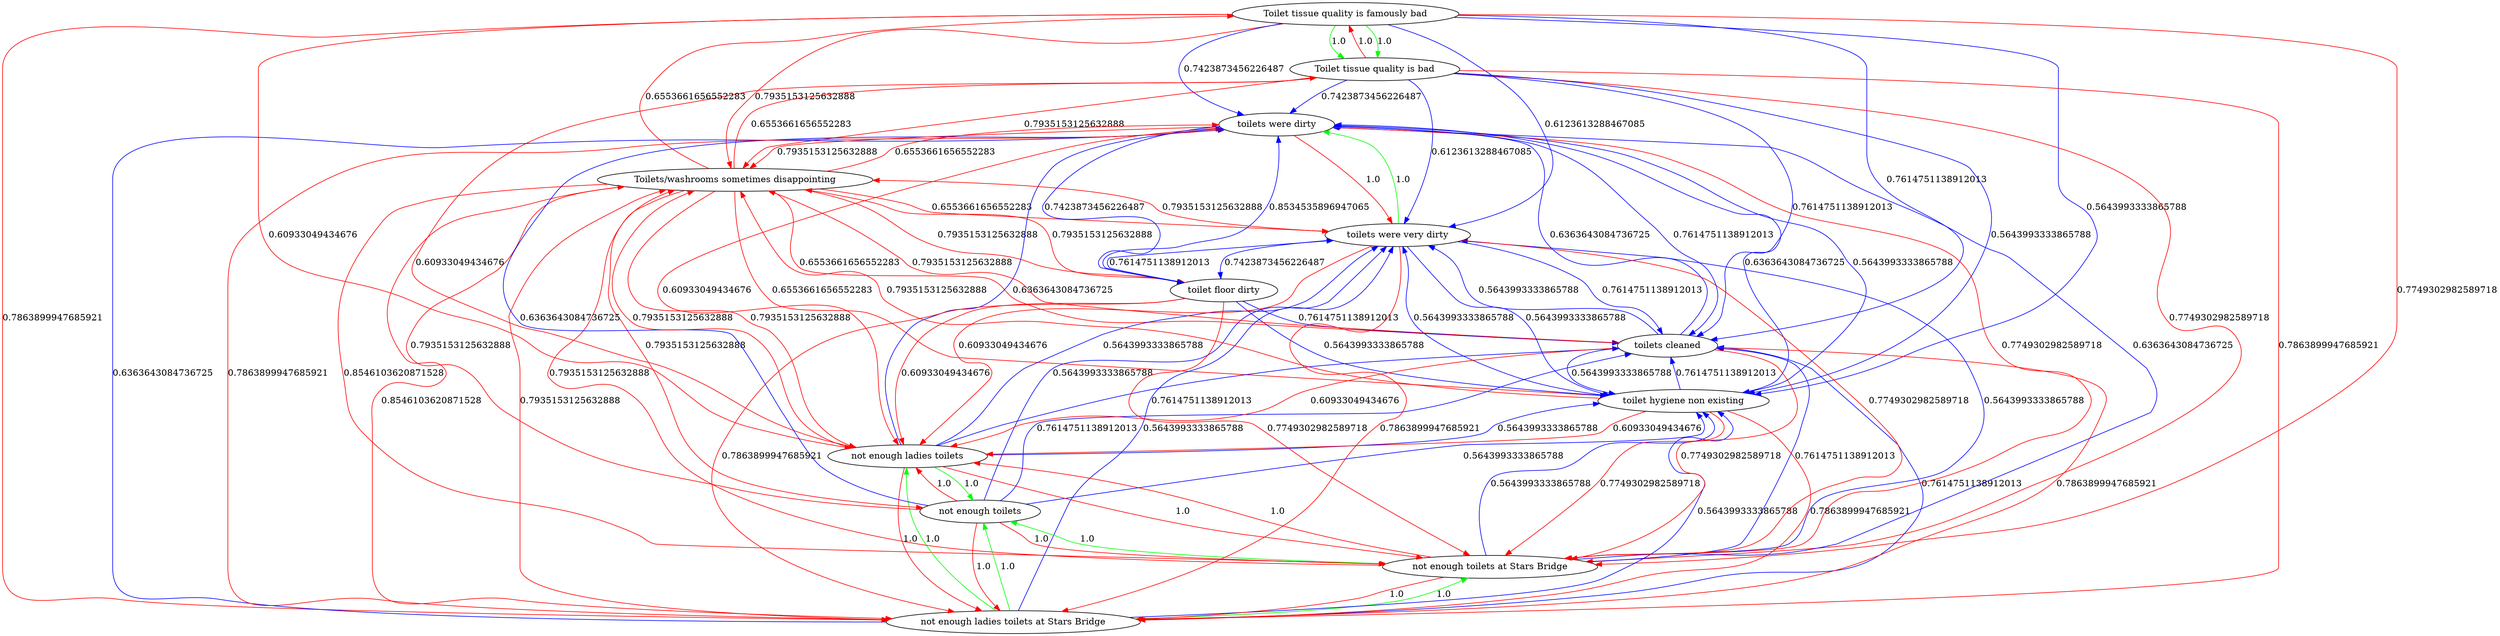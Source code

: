 digraph rawGraph {
"Toilet tissue quality is famously bad";"Toilet tissue quality is bad";"Toilets/washrooms sometimes disappointing";"not enough ladies toilets at Stars Bridge";"not enough toilets at Stars Bridge";"not enough toilets";"not enough ladies toilets";"toilet floor dirty";"toilet hygiene non existing";"toilets cleaned";"toilets were very dirty";"toilets were dirty";"Toilet tissue quality is famously bad" -> "Toilet tissue quality is bad" [label=1.0] [color=green]
"Toilet tissue quality is famously bad" -> "Toilet tissue quality is bad" [label=1.0] [color=green]
"Toilet tissue quality is bad" -> "Toilet tissue quality is famously bad" [label=1.0] [color=red]
"Toilet tissue quality is famously bad" -> "Toilets/washrooms sometimes disappointing" [label=0.7935153125632888] [color=red]
"Toilet tissue quality is bad" -> "Toilets/washrooms sometimes disappointing" [label=0.7935153125632888] [color=red]
"Toilets/washrooms sometimes disappointing" -> "Toilet tissue quality is famously bad" [label=0.6553661656552283] [color=red]
"Toilets/washrooms sometimes disappointing" -> "Toilet tissue quality is bad" [label=0.6553661656552283] [color=red]
"not enough ladies toilets at Stars Bridge" -> "not enough toilets at Stars Bridge" [label=1.0] [color=green]
"not enough toilets at Stars Bridge" -> "not enough toilets" [label=1.0] [color=green]
"not enough ladies toilets at Stars Bridge" -> "not enough ladies toilets" [label=1.0] [color=green]
"not enough ladies toilets" -> "not enough toilets" [label=1.0] [color=green]
"not enough ladies toilets at Stars Bridge" -> "not enough toilets" [label=1.0] [color=green]
"not enough toilets at Stars Bridge" -> "not enough ladies toilets at Stars Bridge" [label=1.0] [color=red]
"not enough toilets at Stars Bridge" -> "not enough ladies toilets" [label=1.0] [color=red]
"not enough toilets" -> "not enough ladies toilets at Stars Bridge" [label=1.0] [color=red]
"not enough toilets" -> "not enough toilets at Stars Bridge" [label=1.0] [color=red]
"not enough toilets" -> "not enough ladies toilets" [label=1.0] [color=red]
"not enough ladies toilets" -> "not enough ladies toilets at Stars Bridge" [label=1.0] [color=red]
"not enough ladies toilets" -> "not enough toilets at Stars Bridge" [label=1.0] [color=red]
"Toilet tissue quality is famously bad" -> "not enough ladies toilets at Stars Bridge" [label=0.7863899947685921] [color=red]
"Toilet tissue quality is famously bad" -> "not enough toilets at Stars Bridge" [label=0.7749302982589718] [color=red]
"Toilet tissue quality is famously bad" -> "not enough ladies toilets" [label=0.60933049434676] [color=red]
"Toilet tissue quality is bad" -> "not enough ladies toilets at Stars Bridge" [label=0.7863899947685921] [color=red]
"Toilet tissue quality is bad" -> "not enough toilets at Stars Bridge" [label=0.7749302982589718] [color=red]
"Toilet tissue quality is bad" -> "not enough ladies toilets" [label=0.60933049434676] [color=red]
"Toilets/washrooms sometimes disappointing" -> "not enough ladies toilets at Stars Bridge" [label=0.8546103620871528] [color=red]
"Toilets/washrooms sometimes disappointing" -> "not enough toilets at Stars Bridge" [label=0.8546103620871528] [color=red]
"Toilets/washrooms sometimes disappointing" -> "not enough toilets" [label=0.7935153125632888] [color=red]
"Toilets/washrooms sometimes disappointing" -> "not enough ladies toilets" [label=0.7935153125632888] [color=red]
"not enough ladies toilets at Stars Bridge" -> "Toilets/washrooms sometimes disappointing" [label=0.7935153125632888] [color=red]
"not enough toilets at Stars Bridge" -> "Toilets/washrooms sometimes disappointing" [label=0.7935153125632888] [color=red]
"not enough toilets" -> "Toilets/washrooms sometimes disappointing" [label=0.7935153125632888] [color=red]
"not enough ladies toilets" -> "Toilets/washrooms sometimes disappointing" [label=0.7935153125632888] [color=red]
"Toilets/washrooms sometimes disappointing" -> "toilet floor dirty" [label=0.7935153125632888] [color=red]
"toilet floor dirty" -> "Toilets/washrooms sometimes disappointing" [label=0.7935153125632888] [color=red]
"toilet floor dirty" -> "not enough ladies toilets at Stars Bridge" [label=0.7863899947685921] [color=red]
"toilet floor dirty" -> "not enough toilets at Stars Bridge" [label=0.7749302982589718] [color=red]
"toilet floor dirty" -> "not enough ladies toilets" [label=0.60933049434676] [color=red]
"Toilet tissue quality is famously bad" -> "toilet hygiene non existing" [label=0.5643993333865788] [color=blue]
"Toilet tissue quality is bad" -> "toilet hygiene non existing" [label=0.5643993333865788] [color=blue]
"Toilets/washrooms sometimes disappointing" -> "toilet hygiene non existing" [label=0.6553661656552283] [color=red]
"not enough ladies toilets at Stars Bridge" -> "toilet hygiene non existing" [label=0.5643993333865788] [color=blue]
"not enough toilets at Stars Bridge" -> "toilet hygiene non existing" [label=0.5643993333865788] [color=blue]
"not enough toilets" -> "toilet hygiene non existing" [label=0.5643993333865788] [color=blue]
"not enough ladies toilets" -> "toilet hygiene non existing" [label=0.5643993333865788] [color=blue]
"toilet floor dirty" -> "toilet hygiene non existing" [label=0.5643993333865788] [color=blue]
"toilet hygiene non existing" -> "Toilets/washrooms sometimes disappointing" [label=0.7935153125632888] [color=red]
"toilet hygiene non existing" -> "not enough ladies toilets at Stars Bridge" [label=0.7863899947685921] [color=red]
"toilet hygiene non existing" -> "not enough toilets at Stars Bridge" [label=0.7749302982589718] [color=red]
"toilet hygiene non existing" -> "not enough ladies toilets" [label=0.60933049434676] [color=red]
"Toilet tissue quality is famously bad" -> "toilets cleaned" [label=0.7614751138912013] [color=blue]
"Toilet tissue quality is bad" -> "toilets cleaned" [label=0.7614751138912013] [color=blue]
"Toilets/washrooms sometimes disappointing" -> "toilets cleaned" [label=0.6553661656552283] [color=red]
"not enough ladies toilets at Stars Bridge" -> "toilets cleaned" [label=0.7614751138912013] [color=blue]
"not enough toilets at Stars Bridge" -> "toilets cleaned" [label=0.7614751138912013] [color=blue]
"not enough toilets" -> "toilets cleaned" [label=0.7614751138912013] [color=blue]
"not enough ladies toilets" -> "toilets cleaned" [label=0.7614751138912013] [color=blue]
"toilet floor dirty" -> "toilets cleaned" [label=0.7614751138912013] [color=blue]
"toilet hygiene non existing" -> "toilets cleaned" [label=0.7614751138912013] [color=blue]
"toilets cleaned" -> "Toilets/washrooms sometimes disappointing" [label=0.7935153125632888] [color=red]
"toilets cleaned" -> "not enough ladies toilets at Stars Bridge" [label=0.7863899947685921] [color=red]
"toilets cleaned" -> "not enough toilets at Stars Bridge" [label=0.7749302982589718] [color=red]
"toilets cleaned" -> "not enough ladies toilets" [label=0.60933049434676] [color=red]
"toilets cleaned" -> "toilet hygiene non existing" [label=0.5643993333865788] [color=blue]
"toilets were very dirty" -> "toilets were dirty" [label=1.0] [color=green]
"toilets were dirty" -> "toilets were very dirty" [label=1.0] [color=red]
"Toilet tissue quality is famously bad" -> "toilets were very dirty" [label=0.6123613288467085] [color=blue]
"Toilet tissue quality is famously bad" -> "toilets were dirty" [label=0.7423873456226487] [color=blue]
"Toilet tissue quality is bad" -> "toilets were very dirty" [label=0.6123613288467085] [color=blue]
"Toilet tissue quality is bad" -> "toilets were dirty" [label=0.7423873456226487] [color=blue]
"Toilets/washrooms sometimes disappointing" -> "toilets were very dirty" [label=0.6553661656552283] [color=red]
"Toilets/washrooms sometimes disappointing" -> "toilets were dirty" [label=0.6553661656552283] [color=red]
"not enough ladies toilets at Stars Bridge" -> "toilets were very dirty" [label=0.5643993333865788] [color=blue]
"not enough ladies toilets at Stars Bridge" -> "toilets were dirty" [label=0.6363643084736725] [color=blue]
"not enough toilets at Stars Bridge" -> "toilets were very dirty" [label=0.5643993333865788] [color=blue]
"not enough toilets at Stars Bridge" -> "toilets were dirty" [label=0.6363643084736725] [color=blue]
"not enough toilets" -> "toilets were very dirty" [label=0.5643993333865788] [color=blue]
"not enough toilets" -> "toilets were dirty" [label=0.6363643084736725] [color=blue]
"not enough ladies toilets" -> "toilets were very dirty" [label=0.5643993333865788] [color=blue]
"not enough ladies toilets" -> "toilets were dirty" [label=0.6363643084736725] [color=blue]
"toilet floor dirty" -> "toilets were very dirty" [label=0.7614751138912013] [color=blue]
"toilet floor dirty" -> "toilets were dirty" [label=0.8534535896947065] [color=blue]
"toilet hygiene non existing" -> "toilets were very dirty" [label=0.5643993333865788] [color=blue]
"toilet hygiene non existing" -> "toilets were dirty" [label=0.6363643084736725] [color=blue]
"toilets cleaned" -> "toilets were very dirty" [label=0.5643993333865788] [color=blue]
"toilets cleaned" -> "toilets were dirty" [label=0.6363643084736725] [color=blue]
"toilets were very dirty" -> "Toilets/washrooms sometimes disappointing" [label=0.7935153125632888] [color=red]
"toilets were very dirty" -> "not enough ladies toilets at Stars Bridge" [label=0.7863899947685921] [color=red]
"toilets were very dirty" -> "not enough toilets at Stars Bridge" [label=0.7749302982589718] [color=red]
"toilets were very dirty" -> "not enough ladies toilets" [label=0.60933049434676] [color=red]
"toilets were very dirty" -> "toilet floor dirty" [label=0.7423873456226487] [color=blue]
"toilets were very dirty" -> "toilet hygiene non existing" [label=0.5643993333865788] [color=blue]
"toilets were very dirty" -> "toilets cleaned" [label=0.7614751138912013] [color=blue]
"toilets were dirty" -> "Toilets/washrooms sometimes disappointing" [label=0.7935153125632888] [color=red]
"toilets were dirty" -> "not enough ladies toilets at Stars Bridge" [label=0.7863899947685921] [color=red]
"toilets were dirty" -> "not enough toilets at Stars Bridge" [label=0.7749302982589718] [color=red]
"toilets were dirty" -> "not enough ladies toilets" [label=0.60933049434676] [color=red]
"toilets were dirty" -> "toilet floor dirty" [label=0.7423873456226487] [color=blue]
"toilets were dirty" -> "toilet hygiene non existing" [label=0.5643993333865788] [color=blue]
"toilets were dirty" -> "toilets cleaned" [label=0.7614751138912013] [color=blue]
}